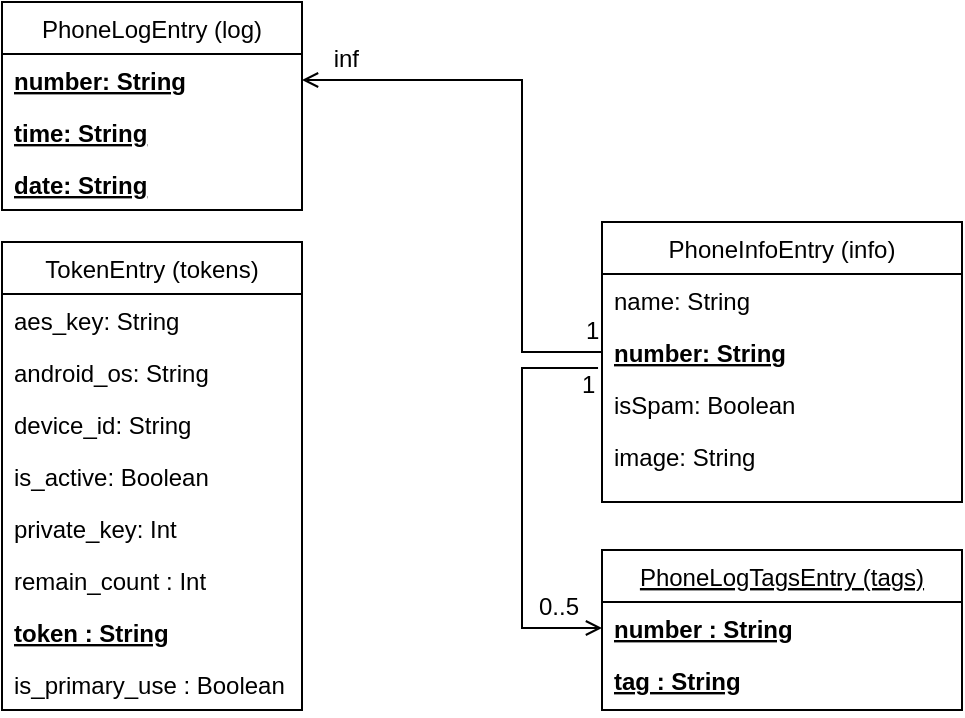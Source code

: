 <mxfile version="12.8.1" type="device"><diagram id="C5RBs43oDa-KdzZeNtuy" name="Page-1"><mxGraphModel dx="1422" dy="745" grid="1" gridSize="10" guides="1" tooltips="1" connect="1" arrows="1" fold="1" page="1" pageScale="1" pageWidth="827" pageHeight="1169" math="0" shadow="0"><root><mxCell id="WIyWlLk6GJQsqaUBKTNV-0"/><mxCell id="WIyWlLk6GJQsqaUBKTNV-1" parent="WIyWlLk6GJQsqaUBKTNV-0"/><mxCell id="zkfFHV4jXpPFQw0GAbJ--0" value="PhoneInfoEntry (info)" style="swimlane;fontStyle=0;align=center;verticalAlign=top;childLayout=stackLayout;horizontal=1;startSize=26;horizontalStack=0;resizeParent=1;resizeLast=0;collapsible=1;marginBottom=0;rounded=0;shadow=0;strokeWidth=1;" parent="WIyWlLk6GJQsqaUBKTNV-1" vertex="1"><mxGeometry x="500" y="176" width="180" height="140" as="geometry"><mxRectangle x="230" y="140" width="160" height="26" as="alternateBounds"/></mxGeometry></mxCell><mxCell id="zkfFHV4jXpPFQw0GAbJ--1" value="name: String" style="text;align=left;verticalAlign=top;spacingLeft=4;spacingRight=4;overflow=hidden;rotatable=0;points=[[0,0.5],[1,0.5]];portConstraint=eastwest;" parent="zkfFHV4jXpPFQw0GAbJ--0" vertex="1"><mxGeometry y="26" width="180" height="26" as="geometry"/></mxCell><mxCell id="zkfFHV4jXpPFQw0GAbJ--2" value="number: String" style="text;align=left;verticalAlign=top;spacingLeft=4;spacingRight=4;overflow=hidden;rotatable=0;points=[[0,0.5],[1,0.5]];portConstraint=eastwest;rounded=0;shadow=0;html=0;fontStyle=5" parent="zkfFHV4jXpPFQw0GAbJ--0" vertex="1"><mxGeometry y="52" width="180" height="26" as="geometry"/></mxCell><mxCell id="zkfFHV4jXpPFQw0GAbJ--3" value="isSpam: Boolean" style="text;align=left;verticalAlign=top;spacingLeft=4;spacingRight=4;overflow=hidden;rotatable=0;points=[[0,0.5],[1,0.5]];portConstraint=eastwest;rounded=0;shadow=0;html=0;" parent="zkfFHV4jXpPFQw0GAbJ--0" vertex="1"><mxGeometry y="78" width="180" height="26" as="geometry"/></mxCell><mxCell id="-S4aDPbcxL9yx7kjPiws-3" value="image: String" style="text;align=left;verticalAlign=top;spacingLeft=4;spacingRight=4;overflow=hidden;rotatable=0;points=[[0,0.5],[1,0.5]];portConstraint=eastwest;rounded=0;shadow=0;html=0;" vertex="1" parent="zkfFHV4jXpPFQw0GAbJ--0"><mxGeometry y="104" width="180" height="26" as="geometry"/></mxCell><mxCell id="zkfFHV4jXpPFQw0GAbJ--17" value="PhoneLogEntry (log)" style="swimlane;fontStyle=0;align=center;verticalAlign=top;childLayout=stackLayout;horizontal=1;startSize=26;horizontalStack=0;resizeParent=1;resizeLast=0;collapsible=1;marginBottom=0;rounded=0;shadow=0;strokeWidth=1;" parent="WIyWlLk6GJQsqaUBKTNV-1" vertex="1"><mxGeometry x="200" y="66" width="150" height="104" as="geometry"><mxRectangle x="550" y="140" width="160" height="26" as="alternateBounds"/></mxGeometry></mxCell><mxCell id="zkfFHV4jXpPFQw0GAbJ--18" value="number: String&#10;" style="text;align=left;verticalAlign=top;spacingLeft=4;spacingRight=4;overflow=hidden;rotatable=0;points=[[0,0.5],[1,0.5]];portConstraint=eastwest;fontStyle=5" parent="zkfFHV4jXpPFQw0GAbJ--17" vertex="1"><mxGeometry y="26" width="150" height="26" as="geometry"/></mxCell><mxCell id="zkfFHV4jXpPFQw0GAbJ--19" value="time: String" style="text;align=left;verticalAlign=top;spacingLeft=4;spacingRight=4;overflow=hidden;rotatable=0;points=[[0,0.5],[1,0.5]];portConstraint=eastwest;rounded=0;shadow=0;html=0;fontStyle=5" parent="zkfFHV4jXpPFQw0GAbJ--17" vertex="1"><mxGeometry y="52" width="150" height="26" as="geometry"/></mxCell><mxCell id="zkfFHV4jXpPFQw0GAbJ--20" value="date: String" style="text;align=left;verticalAlign=top;spacingLeft=4;spacingRight=4;overflow=hidden;rotatable=0;points=[[0,0.5],[1,0.5]];portConstraint=eastwest;rounded=0;shadow=0;html=0;fontStyle=5" parent="zkfFHV4jXpPFQw0GAbJ--17" vertex="1"><mxGeometry y="78" width="150" height="26" as="geometry"/></mxCell><mxCell id="zkfFHV4jXpPFQw0GAbJ--26" value="" style="endArrow=open;shadow=0;strokeWidth=1;strokeColor=#000000;rounded=0;endFill=1;edgeStyle=elbowEdgeStyle;exitX=0;exitY=0.5;exitDx=0;exitDy=0;entryX=1;entryY=0.5;entryDx=0;entryDy=0;" parent="WIyWlLk6GJQsqaUBKTNV-1" source="zkfFHV4jXpPFQw0GAbJ--2" target="zkfFHV4jXpPFQw0GAbJ--18" edge="1"><mxGeometry x="0.5" y="41" relative="1" as="geometry"><mxPoint x="120" y="115" as="sourcePoint"/><mxPoint x="200" y="140" as="targetPoint"/><mxPoint x="-40" y="32" as="offset"/><Array as="points"><mxPoint x="460" y="170"/><mxPoint x="470" y="109"/><mxPoint x="380" y="90"/><mxPoint x="420" y="80"/><mxPoint x="250" y="40"/><mxPoint x="190" y="89"/><mxPoint x="270" y="180"/><mxPoint x="210" y="20"/><mxPoint x="150" y="40"/><mxPoint x="340" y="30"/><mxPoint x="120" y="50"/></Array></mxGeometry></mxCell><mxCell id="zkfFHV4jXpPFQw0GAbJ--27" value="1" style="resizable=0;align=left;verticalAlign=bottom;labelBackgroundColor=none;fontSize=12;" parent="zkfFHV4jXpPFQw0GAbJ--26" connectable="0" vertex="1"><mxGeometry x="-1" relative="1" as="geometry"><mxPoint x="-10" y="-2" as="offset"/></mxGeometry></mxCell><mxCell id="zkfFHV4jXpPFQw0GAbJ--28" value="inf" style="resizable=0;align=right;verticalAlign=bottom;labelBackgroundColor=none;fontSize=12;" parent="zkfFHV4jXpPFQw0GAbJ--26" connectable="0" vertex="1"><mxGeometry x="1" relative="1" as="geometry"><mxPoint x="30" y="-2" as="offset"/></mxGeometry></mxCell><mxCell id="-S4aDPbcxL9yx7kjPiws-4" value="PhoneLogTagsEntry (tags)" style="swimlane;fontStyle=4;align=center;verticalAlign=top;childLayout=stackLayout;horizontal=1;startSize=26;horizontalStack=0;resizeParent=1;resizeLast=0;collapsible=1;marginBottom=0;rounded=0;shadow=0;strokeWidth=1;" vertex="1" parent="WIyWlLk6GJQsqaUBKTNV-1"><mxGeometry x="500" y="340" width="180" height="80" as="geometry"><mxRectangle x="230" y="140" width="160" height="26" as="alternateBounds"/></mxGeometry></mxCell><mxCell id="-S4aDPbcxL9yx7kjPiws-5" value="number : String" style="text;align=left;verticalAlign=top;spacingLeft=4;spacingRight=4;overflow=hidden;rotatable=0;points=[[0,0.5],[1,0.5]];portConstraint=eastwest;fontStyle=5" vertex="1" parent="-S4aDPbcxL9yx7kjPiws-4"><mxGeometry y="26" width="180" height="26" as="geometry"/></mxCell><mxCell id="-S4aDPbcxL9yx7kjPiws-6" value="tag : String&#10;" style="text;align=left;verticalAlign=top;spacingLeft=4;spacingRight=4;overflow=hidden;rotatable=0;points=[[0,0.5],[1,0.5]];portConstraint=eastwest;rounded=0;shadow=0;html=0;fontStyle=5" vertex="1" parent="-S4aDPbcxL9yx7kjPiws-4"><mxGeometry y="52" width="180" height="26" as="geometry"/></mxCell><mxCell id="-S4aDPbcxL9yx7kjPiws-9" value="" style="endArrow=open;shadow=0;strokeWidth=1;strokeColor=#000000;rounded=0;endFill=1;edgeStyle=elbowEdgeStyle;exitX=-0.011;exitY=-0.192;exitDx=0;exitDy=0;entryX=0;entryY=0.5;entryDx=0;entryDy=0;exitPerimeter=0;" edge="1" parent="WIyWlLk6GJQsqaUBKTNV-1" source="zkfFHV4jXpPFQw0GAbJ--3" target="-S4aDPbcxL9yx7kjPiws-5"><mxGeometry x="0.5" y="41" relative="1" as="geometry"><mxPoint x="490" y="230" as="sourcePoint"/><mxPoint x="330" y="230" as="targetPoint"/><mxPoint x="-40" y="32" as="offset"/><Array as="points"><mxPoint x="460" y="150"/><mxPoint x="490" y="180"/><mxPoint x="450" y="234"/><mxPoint x="360" y="215"/><mxPoint x="400" y="205"/><mxPoint x="230" y="165"/><mxPoint x="170" y="214"/><mxPoint x="250" y="305"/><mxPoint x="190" y="145"/><mxPoint x="130" y="165"/><mxPoint x="320" y="155"/><mxPoint x="100" y="175"/></Array></mxGeometry></mxCell><mxCell id="-S4aDPbcxL9yx7kjPiws-10" value="1" style="resizable=0;align=left;verticalAlign=bottom;labelBackgroundColor=none;fontSize=12;" connectable="0" vertex="1" parent="-S4aDPbcxL9yx7kjPiws-9"><mxGeometry x="-1" relative="1" as="geometry"><mxPoint x="-10" y="16.99" as="offset"/></mxGeometry></mxCell><mxCell id="-S4aDPbcxL9yx7kjPiws-11" value="0..5" style="resizable=0;align=right;verticalAlign=bottom;labelBackgroundColor=none;fontSize=12;" connectable="0" vertex="1" parent="-S4aDPbcxL9yx7kjPiws-9"><mxGeometry x="1" relative="1" as="geometry"><mxPoint x="-9.99" y="-2" as="offset"/></mxGeometry></mxCell><mxCell id="-S4aDPbcxL9yx7kjPiws-12" value="TokenEntry (tokens)" style="swimlane;fontStyle=0;align=center;verticalAlign=top;childLayout=stackLayout;horizontal=1;startSize=26;horizontalStack=0;resizeParent=1;resizeLast=0;collapsible=1;marginBottom=0;rounded=0;shadow=0;strokeWidth=1;" vertex="1" parent="WIyWlLk6GJQsqaUBKTNV-1"><mxGeometry x="200" y="186" width="150" height="234" as="geometry"><mxRectangle x="550" y="140" width="160" height="26" as="alternateBounds"/></mxGeometry></mxCell><mxCell id="-S4aDPbcxL9yx7kjPiws-13" value="aes_key: String" style="text;align=left;verticalAlign=top;spacingLeft=4;spacingRight=4;overflow=hidden;rotatable=0;points=[[0,0.5],[1,0.5]];portConstraint=eastwest;" vertex="1" parent="-S4aDPbcxL9yx7kjPiws-12"><mxGeometry y="26" width="150" height="26" as="geometry"/></mxCell><mxCell id="-S4aDPbcxL9yx7kjPiws-14" value="android_os: String" style="text;align=left;verticalAlign=top;spacingLeft=4;spacingRight=4;overflow=hidden;rotatable=0;points=[[0,0.5],[1,0.5]];portConstraint=eastwest;rounded=0;shadow=0;html=0;" vertex="1" parent="-S4aDPbcxL9yx7kjPiws-12"><mxGeometry y="52" width="150" height="26" as="geometry"/></mxCell><mxCell id="-S4aDPbcxL9yx7kjPiws-15" value="device_id: String&#10;" style="text;align=left;verticalAlign=top;spacingLeft=4;spacingRight=4;overflow=hidden;rotatable=0;points=[[0,0.5],[1,0.5]];portConstraint=eastwest;rounded=0;shadow=0;html=0;" vertex="1" parent="-S4aDPbcxL9yx7kjPiws-12"><mxGeometry y="78" width="150" height="26" as="geometry"/></mxCell><mxCell id="-S4aDPbcxL9yx7kjPiws-16" value="is_active: Boolean&#10;" style="text;align=left;verticalAlign=top;spacingLeft=4;spacingRight=4;overflow=hidden;rotatable=0;points=[[0,0.5],[1,0.5]];portConstraint=eastwest;rounded=0;shadow=0;html=0;" vertex="1" parent="WIyWlLk6GJQsqaUBKTNV-1"><mxGeometry x="200" y="290" width="150" height="26" as="geometry"/></mxCell><mxCell id="-S4aDPbcxL9yx7kjPiws-17" value="private_key: Int" style="text;align=left;verticalAlign=top;spacingLeft=4;spacingRight=4;overflow=hidden;rotatable=0;points=[[0,0.5],[1,0.5]];portConstraint=eastwest;rounded=0;shadow=0;html=0;" vertex="1" parent="WIyWlLk6GJQsqaUBKTNV-1"><mxGeometry x="200" y="316" width="150" height="26" as="geometry"/></mxCell><mxCell id="-S4aDPbcxL9yx7kjPiws-18" value="remain_count : Int" style="text;align=left;verticalAlign=top;spacingLeft=4;spacingRight=4;overflow=hidden;rotatable=0;points=[[0,0.5],[1,0.5]];portConstraint=eastwest;rounded=0;shadow=0;html=0;" vertex="1" parent="WIyWlLk6GJQsqaUBKTNV-1"><mxGeometry x="200" y="342" width="150" height="26" as="geometry"/></mxCell><mxCell id="-S4aDPbcxL9yx7kjPiws-19" value="token : String" style="text;align=left;verticalAlign=top;spacingLeft=4;spacingRight=4;overflow=hidden;rotatable=0;points=[[0,0.5],[1,0.5]];portConstraint=eastwest;rounded=0;shadow=0;html=0;fontStyle=5" vertex="1" parent="WIyWlLk6GJQsqaUBKTNV-1"><mxGeometry x="200" y="368" width="150" height="26" as="geometry"/></mxCell><mxCell id="-S4aDPbcxL9yx7kjPiws-20" value="is_primary_use : Boolean" style="text;align=left;verticalAlign=top;spacingLeft=4;spacingRight=4;overflow=hidden;rotatable=0;points=[[0,0.5],[1,0.5]];portConstraint=eastwest;rounded=0;shadow=0;html=0;" vertex="1" parent="WIyWlLk6GJQsqaUBKTNV-1"><mxGeometry x="200" y="394" width="150" height="26" as="geometry"/></mxCell></root></mxGraphModel></diagram></mxfile>